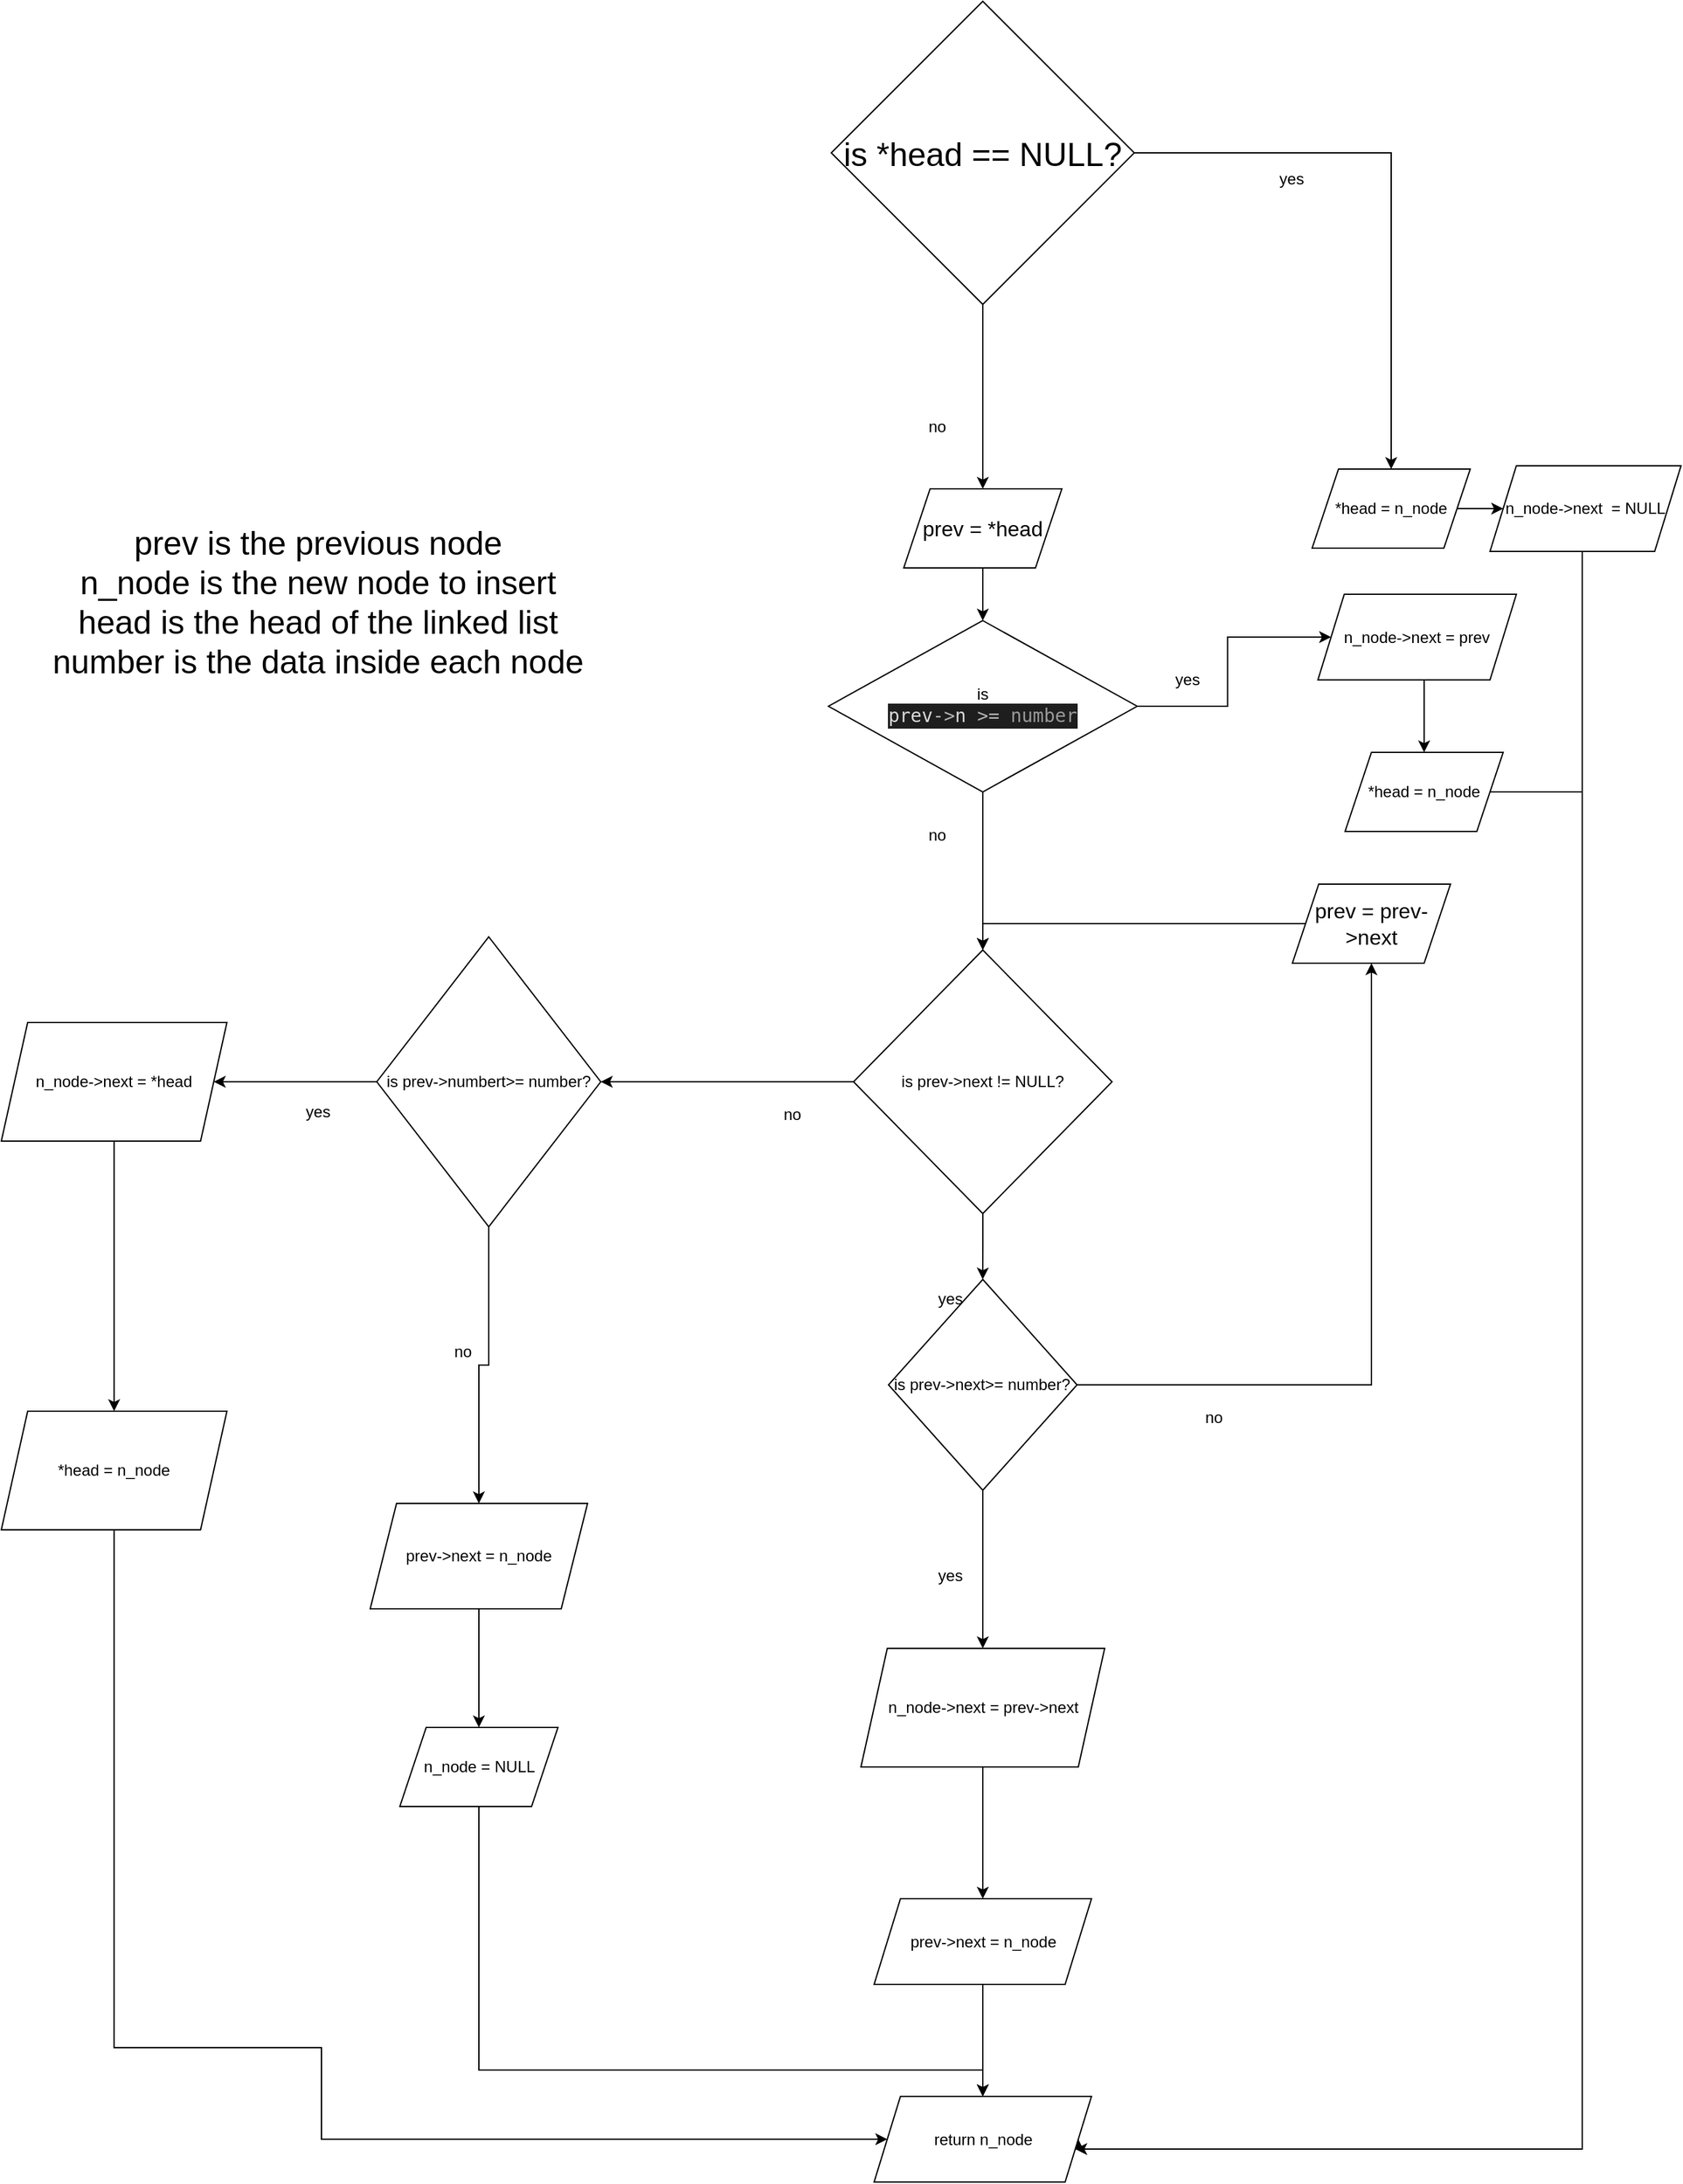 <mxfile version="21.6.2" type="github">
  <diagram name="Page-1" id="-jojvnu9CKfeev1R-aue">
    <mxGraphModel dx="3397" dy="2754" grid="1" gridSize="10" guides="1" tooltips="1" connect="1" arrows="1" fold="1" page="1" pageScale="1" pageWidth="850" pageHeight="1100" math="0" shadow="0">
      <root>
        <mxCell id="0" />
        <mxCell id="1" parent="0" />
        <mxCell id="FrgEP49qUgRcy6b8qw3s-23" style="edgeStyle=orthogonalEdgeStyle;rounded=0;orthogonalLoop=1;jettySize=auto;html=1;exitX=1;exitY=0.5;exitDx=0;exitDy=0;entryX=1;entryY=0.5;entryDx=0;entryDy=0;" parent="1" edge="1">
          <mxGeometry relative="1" as="geometry">
            <mxPoint x="700" y="980" as="targetPoint" />
          </mxGeometry>
        </mxCell>
        <mxCell id="CXxHxpBOYkMWyndGR7CC-3" value="" style="edgeStyle=orthogonalEdgeStyle;rounded=0;orthogonalLoop=1;jettySize=auto;html=1;" parent="1" source="CXxHxpBOYkMWyndGR7CC-1" target="CXxHxpBOYkMWyndGR7CC-2" edge="1">
          <mxGeometry relative="1" as="geometry" />
        </mxCell>
        <mxCell id="CXxHxpBOYkMWyndGR7CC-10" value="" style="edgeStyle=orthogonalEdgeStyle;rounded=0;orthogonalLoop=1;jettySize=auto;html=1;" parent="1" source="CXxHxpBOYkMWyndGR7CC-1" target="CXxHxpBOYkMWyndGR7CC-9" edge="1">
          <mxGeometry relative="1" as="geometry" />
        </mxCell>
        <mxCell id="CXxHxpBOYkMWyndGR7CC-1" value="&lt;font style=&quot;font-size: 25px;&quot;&gt;is *head == NULL?&lt;/font&gt;" style="rhombus;whiteSpace=wrap;html=1;" parent="1" vertex="1">
          <mxGeometry x="260" y="-190" width="230" height="230" as="geometry" />
        </mxCell>
        <mxCell id="CXxHxpBOYkMWyndGR7CC-6" value="" style="edgeStyle=orthogonalEdgeStyle;rounded=0;orthogonalLoop=1;jettySize=auto;html=1;" parent="1" source="CXxHxpBOYkMWyndGR7CC-2" target="CXxHxpBOYkMWyndGR7CC-5" edge="1">
          <mxGeometry relative="1" as="geometry" />
        </mxCell>
        <mxCell id="CXxHxpBOYkMWyndGR7CC-2" value="*head = n_node" style="shape=parallelogram;perimeter=parallelogramPerimeter;whiteSpace=wrap;html=1;fixedSize=1;" parent="1" vertex="1">
          <mxGeometry x="625" y="165" width="120" height="60" as="geometry" />
        </mxCell>
        <mxCell id="CXxHxpBOYkMWyndGR7CC-4" value="yes" style="text;html=1;align=center;verticalAlign=middle;resizable=0;points=[];autosize=1;strokeColor=none;fillColor=none;" parent="1" vertex="1">
          <mxGeometry x="589.38" y="-70" width="40" height="30" as="geometry" />
        </mxCell>
        <mxCell id="CXxHxpBOYkMWyndGR7CC-39" style="edgeStyle=orthogonalEdgeStyle;rounded=0;orthogonalLoop=1;jettySize=auto;html=1;exitX=0.5;exitY=1;exitDx=0;exitDy=0;entryX=1;entryY=0.5;entryDx=0;entryDy=0;" parent="1" source="CXxHxpBOYkMWyndGR7CC-5" target="CXxHxpBOYkMWyndGR7CC-27" edge="1">
          <mxGeometry relative="1" as="geometry">
            <Array as="points">
              <mxPoint x="830" y="228" />
              <mxPoint x="830" y="1440" />
              <mxPoint x="448" y="1440" />
            </Array>
          </mxGeometry>
        </mxCell>
        <mxCell id="CXxHxpBOYkMWyndGR7CC-5" value="n_node-&amp;gt;next&amp;nbsp; = NULL" style="shape=parallelogram;perimeter=parallelogramPerimeter;whiteSpace=wrap;html=1;fixedSize=1;" parent="1" vertex="1">
          <mxGeometry x="760" y="162.5" width="145" height="65" as="geometry" />
        </mxCell>
        <mxCell id="CXxHxpBOYkMWyndGR7CC-60" style="edgeStyle=orthogonalEdgeStyle;rounded=0;orthogonalLoop=1;jettySize=auto;html=1;exitX=0.5;exitY=1;exitDx=0;exitDy=0;entryX=0.5;entryY=0;entryDx=0;entryDy=0;" parent="1" source="CXxHxpBOYkMWyndGR7CC-9" target="CXxHxpBOYkMWyndGR7CC-59" edge="1">
          <mxGeometry relative="1" as="geometry" />
        </mxCell>
        <mxCell id="CXxHxpBOYkMWyndGR7CC-9" value="&lt;font style=&quot;font-size: 16px;&quot;&gt;prev = *head&lt;/font&gt;" style="shape=parallelogram;perimeter=parallelogramPerimeter;whiteSpace=wrap;html=1;fixedSize=1;" parent="1" vertex="1">
          <mxGeometry x="315" y="180" width="120" height="60" as="geometry" />
        </mxCell>
        <mxCell id="CXxHxpBOYkMWyndGR7CC-14" value="" style="edgeStyle=orthogonalEdgeStyle;rounded=0;orthogonalLoop=1;jettySize=auto;html=1;exitX=1;exitY=0.5;exitDx=0;exitDy=0;" parent="1" source="CXxHxpBOYkMWyndGR7CC-41" target="CXxHxpBOYkMWyndGR7CC-13" edge="1">
          <mxGeometry relative="1" as="geometry" />
        </mxCell>
        <mxCell id="CXxHxpBOYkMWyndGR7CC-35" value="" style="edgeStyle=orthogonalEdgeStyle;rounded=0;orthogonalLoop=1;jettySize=auto;html=1;entryX=1;entryY=0.5;entryDx=0;entryDy=0;" parent="1" source="CXxHxpBOYkMWyndGR7CC-11" target="CXxHxpBOYkMWyndGR7CC-46" edge="1">
          <mxGeometry relative="1" as="geometry" />
        </mxCell>
        <mxCell id="CXxHxpBOYkMWyndGR7CC-42" value="" style="edgeStyle=orthogonalEdgeStyle;rounded=0;orthogonalLoop=1;jettySize=auto;html=1;" parent="1" source="CXxHxpBOYkMWyndGR7CC-11" target="CXxHxpBOYkMWyndGR7CC-41" edge="1">
          <mxGeometry relative="1" as="geometry" />
        </mxCell>
        <mxCell id="CXxHxpBOYkMWyndGR7CC-11" value="is prev-&amp;gt;next != NULL?&lt;br&gt;" style="rhombus;whiteSpace=wrap;html=1;" parent="1" vertex="1">
          <mxGeometry x="276.88" y="530" width="196.25" height="200" as="geometry" />
        </mxCell>
        <mxCell id="CXxHxpBOYkMWyndGR7CC-18" style="edgeStyle=orthogonalEdgeStyle;rounded=0;orthogonalLoop=1;jettySize=auto;html=1;exitX=0;exitY=0.5;exitDx=0;exitDy=0;entryX=0.5;entryY=0;entryDx=0;entryDy=0;" parent="1" source="CXxHxpBOYkMWyndGR7CC-13" target="CXxHxpBOYkMWyndGR7CC-11" edge="1">
          <mxGeometry relative="1" as="geometry">
            <Array as="points">
              <mxPoint x="375" y="510" />
            </Array>
          </mxGeometry>
        </mxCell>
        <mxCell id="CXxHxpBOYkMWyndGR7CC-13" value="&lt;font style=&quot;font-size: 16px;&quot;&gt;prev = prev-&amp;gt;next&lt;/font&gt;" style="shape=parallelogram;perimeter=parallelogramPerimeter;whiteSpace=wrap;html=1;fixedSize=1;" parent="1" vertex="1">
          <mxGeometry x="610" y="480" width="120" height="60" as="geometry" />
        </mxCell>
        <mxCell id="CXxHxpBOYkMWyndGR7CC-19" value="no" style="text;html=1;align=center;verticalAlign=middle;resizable=0;points=[];autosize=1;strokeColor=none;fillColor=none;" parent="1" vertex="1">
          <mxGeometry x="530" y="870" width="40" height="30" as="geometry" />
        </mxCell>
        <mxCell id="CXxHxpBOYkMWyndGR7CC-26" value="" style="edgeStyle=orthogonalEdgeStyle;rounded=0;orthogonalLoop=1;jettySize=auto;html=1;" parent="1" source="CXxHxpBOYkMWyndGR7CC-22" target="CXxHxpBOYkMWyndGR7CC-25" edge="1">
          <mxGeometry relative="1" as="geometry" />
        </mxCell>
        <mxCell id="CXxHxpBOYkMWyndGR7CC-22" value="n_node-&amp;gt;next = prev-&amp;gt;next" style="shape=parallelogram;perimeter=parallelogramPerimeter;whiteSpace=wrap;html=1;fixedSize=1;" parent="1" vertex="1">
          <mxGeometry x="282.5" y="1060" width="185" height="90" as="geometry" />
        </mxCell>
        <mxCell id="CXxHxpBOYkMWyndGR7CC-24" value="yes" style="text;html=1;align=center;verticalAlign=middle;resizable=0;points=[];autosize=1;strokeColor=none;fillColor=none;" parent="1" vertex="1">
          <mxGeometry x="330" y="990" width="40" height="30" as="geometry" />
        </mxCell>
        <mxCell id="CXxHxpBOYkMWyndGR7CC-28" value="" style="edgeStyle=orthogonalEdgeStyle;rounded=0;orthogonalLoop=1;jettySize=auto;html=1;" parent="1" source="CXxHxpBOYkMWyndGR7CC-25" target="CXxHxpBOYkMWyndGR7CC-27" edge="1">
          <mxGeometry relative="1" as="geometry" />
        </mxCell>
        <mxCell id="CXxHxpBOYkMWyndGR7CC-25" value="prev-&amp;gt;next = n_node" style="shape=parallelogram;perimeter=parallelogramPerimeter;whiteSpace=wrap;html=1;fixedSize=1;" parent="1" vertex="1">
          <mxGeometry x="292.5" y="1250" width="165" height="65" as="geometry" />
        </mxCell>
        <mxCell id="CXxHxpBOYkMWyndGR7CC-27" value="return n_node" style="shape=parallelogram;perimeter=parallelogramPerimeter;whiteSpace=wrap;html=1;fixedSize=1;" parent="1" vertex="1">
          <mxGeometry x="292.5" y="1400" width="165" height="65" as="geometry" />
        </mxCell>
        <mxCell id="CXxHxpBOYkMWyndGR7CC-37" value="" style="edgeStyle=orthogonalEdgeStyle;rounded=0;orthogonalLoop=1;jettySize=auto;html=1;" parent="1" source="CXxHxpBOYkMWyndGR7CC-34" target="CXxHxpBOYkMWyndGR7CC-36" edge="1">
          <mxGeometry relative="1" as="geometry" />
        </mxCell>
        <mxCell id="CXxHxpBOYkMWyndGR7CC-34" value="n_node-&amp;gt;next = *head" style="shape=parallelogram;perimeter=parallelogramPerimeter;whiteSpace=wrap;html=1;fixedSize=1;" parent="1" vertex="1">
          <mxGeometry x="-370" y="585" width="171.25" height="90" as="geometry" />
        </mxCell>
        <mxCell id="CXxHxpBOYkMWyndGR7CC-40" style="edgeStyle=orthogonalEdgeStyle;rounded=0;orthogonalLoop=1;jettySize=auto;html=1;exitX=0.5;exitY=1;exitDx=0;exitDy=0;entryX=0;entryY=0.5;entryDx=0;entryDy=0;" parent="1" source="CXxHxpBOYkMWyndGR7CC-36" target="CXxHxpBOYkMWyndGR7CC-27" edge="1">
          <mxGeometry relative="1" as="geometry">
            <Array as="points">
              <mxPoint x="-127" y="1363" />
            </Array>
          </mxGeometry>
        </mxCell>
        <mxCell id="CXxHxpBOYkMWyndGR7CC-36" value="*head = n_node" style="shape=parallelogram;perimeter=parallelogramPerimeter;whiteSpace=wrap;html=1;fixedSize=1;" parent="1" vertex="1">
          <mxGeometry x="-370" y="880" width="171.25" height="90" as="geometry" />
        </mxCell>
        <mxCell id="CXxHxpBOYkMWyndGR7CC-43" style="edgeStyle=orthogonalEdgeStyle;rounded=0;orthogonalLoop=1;jettySize=auto;html=1;exitX=0.5;exitY=1;exitDx=0;exitDy=0;entryX=0.5;entryY=0;entryDx=0;entryDy=0;" parent="1" source="CXxHxpBOYkMWyndGR7CC-41" target="CXxHxpBOYkMWyndGR7CC-22" edge="1">
          <mxGeometry relative="1" as="geometry" />
        </mxCell>
        <mxCell id="CXxHxpBOYkMWyndGR7CC-41" value="is prev-&amp;gt;next&amp;gt;= number?" style="rhombus;whiteSpace=wrap;html=1;" parent="1" vertex="1">
          <mxGeometry x="303.44" y="780" width="143.12" height="160" as="geometry" />
        </mxCell>
        <mxCell id="CXxHxpBOYkMWyndGR7CC-44" value="yes" style="text;html=1;align=center;verticalAlign=middle;resizable=0;points=[];autosize=1;strokeColor=none;fillColor=none;" parent="1" vertex="1">
          <mxGeometry x="330" y="780" width="40" height="30" as="geometry" />
        </mxCell>
        <mxCell id="CXxHxpBOYkMWyndGR7CC-45" value="no" style="text;html=1;align=center;verticalAlign=middle;resizable=0;points=[];autosize=1;strokeColor=none;fillColor=none;" parent="1" vertex="1">
          <mxGeometry x="210" y="640" width="40" height="30" as="geometry" />
        </mxCell>
        <mxCell id="CXxHxpBOYkMWyndGR7CC-51" value="" style="edgeStyle=orthogonalEdgeStyle;rounded=0;orthogonalLoop=1;jettySize=auto;html=1;" parent="1" source="CXxHxpBOYkMWyndGR7CC-46" target="CXxHxpBOYkMWyndGR7CC-50" edge="1">
          <mxGeometry relative="1" as="geometry" />
        </mxCell>
        <mxCell id="CXxHxpBOYkMWyndGR7CC-56" style="edgeStyle=orthogonalEdgeStyle;rounded=0;orthogonalLoop=1;jettySize=auto;html=1;exitX=0;exitY=0.5;exitDx=0;exitDy=0;entryX=1;entryY=0.5;entryDx=0;entryDy=0;" parent="1" source="CXxHxpBOYkMWyndGR7CC-46" target="CXxHxpBOYkMWyndGR7CC-34" edge="1">
          <mxGeometry relative="1" as="geometry" />
        </mxCell>
        <mxCell id="CXxHxpBOYkMWyndGR7CC-46" value="is prev-&amp;gt;numbert&amp;gt;= number?&lt;br&gt;" style="rhombus;whiteSpace=wrap;html=1;" parent="1" vertex="1">
          <mxGeometry x="-85" y="520" width="170" height="220" as="geometry" />
        </mxCell>
        <mxCell id="CXxHxpBOYkMWyndGR7CC-53" value="" style="edgeStyle=orthogonalEdgeStyle;rounded=0;orthogonalLoop=1;jettySize=auto;html=1;" parent="1" source="CXxHxpBOYkMWyndGR7CC-50" target="CXxHxpBOYkMWyndGR7CC-52" edge="1">
          <mxGeometry relative="1" as="geometry" />
        </mxCell>
        <mxCell id="CXxHxpBOYkMWyndGR7CC-50" value="prev-&amp;gt;next = n_node" style="shape=parallelogram;perimeter=parallelogramPerimeter;whiteSpace=wrap;html=1;fixedSize=1;" parent="1" vertex="1">
          <mxGeometry x="-90" y="950" width="165" height="80" as="geometry" />
        </mxCell>
        <mxCell id="CXxHxpBOYkMWyndGR7CC-54" style="edgeStyle=orthogonalEdgeStyle;rounded=0;orthogonalLoop=1;jettySize=auto;html=1;exitX=0.5;exitY=1;exitDx=0;exitDy=0;entryX=0.5;entryY=0;entryDx=0;entryDy=0;" parent="1" source="CXxHxpBOYkMWyndGR7CC-52" target="CXxHxpBOYkMWyndGR7CC-27" edge="1">
          <mxGeometry relative="1" as="geometry">
            <Array as="points">
              <mxPoint x="-8" y="1380" />
              <mxPoint x="375" y="1380" />
            </Array>
          </mxGeometry>
        </mxCell>
        <mxCell id="CXxHxpBOYkMWyndGR7CC-52" value="n_node = NULL" style="shape=parallelogram;perimeter=parallelogramPerimeter;whiteSpace=wrap;html=1;fixedSize=1;" parent="1" vertex="1">
          <mxGeometry x="-67.5" y="1120" width="120" height="60" as="geometry" />
        </mxCell>
        <mxCell id="CXxHxpBOYkMWyndGR7CC-55" value="no" style="text;html=1;align=center;verticalAlign=middle;resizable=0;points=[];autosize=1;strokeColor=none;fillColor=none;" parent="1" vertex="1">
          <mxGeometry x="-40" y="820" width="40" height="30" as="geometry" />
        </mxCell>
        <mxCell id="CXxHxpBOYkMWyndGR7CC-57" value="yes" style="text;html=1;align=center;verticalAlign=middle;resizable=0;points=[];autosize=1;strokeColor=none;fillColor=none;" parent="1" vertex="1">
          <mxGeometry x="-150" y="638" width="40" height="30" as="geometry" />
        </mxCell>
        <mxCell id="CXxHxpBOYkMWyndGR7CC-61" style="edgeStyle=orthogonalEdgeStyle;rounded=0;orthogonalLoop=1;jettySize=auto;html=1;exitX=0.5;exitY=1;exitDx=0;exitDy=0;entryX=0.5;entryY=0;entryDx=0;entryDy=0;" parent="1" source="CXxHxpBOYkMWyndGR7CC-59" target="CXxHxpBOYkMWyndGR7CC-11" edge="1">
          <mxGeometry relative="1" as="geometry" />
        </mxCell>
        <mxCell id="CXxHxpBOYkMWyndGR7CC-65" value="" style="edgeStyle=orthogonalEdgeStyle;rounded=0;orthogonalLoop=1;jettySize=auto;html=1;" parent="1" source="CXxHxpBOYkMWyndGR7CC-59" target="CXxHxpBOYkMWyndGR7CC-64" edge="1">
          <mxGeometry relative="1" as="geometry" />
        </mxCell>
        <mxCell id="CXxHxpBOYkMWyndGR7CC-59" value="is &lt;div style=&quot;color: rgb(218, 218, 218); background-color: rgb(30, 30, 30); font-family: &amp;quot;Droid Sans Mono&amp;quot;, &amp;quot;monospace&amp;quot;, monospace; font-weight: normal; font-size: 14px; line-height: 19px;&quot;&gt;&lt;div&gt;prev&lt;span style=&quot;color: #b4b4b4;&quot;&gt;-&amp;gt;&lt;/span&gt;&lt;span style=&quot;color: #dadada;&quot;&gt;n&lt;/span&gt;&lt;span style=&quot;color: #dadada;&quot;&gt; &lt;/span&gt;&lt;span style=&quot;color: #b4b4b4;&quot;&gt;&amp;gt;=&lt;/span&gt;&lt;span style=&quot;color: #dadada;&quot;&gt; &lt;/span&gt;&lt;span style=&quot;color: #9a9a9a;&quot;&gt;number&lt;/span&gt;&lt;/div&gt;&lt;/div&gt;" style="rhombus;whiteSpace=wrap;html=1;" parent="1" vertex="1">
          <mxGeometry x="257.82" y="280" width="234.37" height="130" as="geometry" />
        </mxCell>
        <mxCell id="CXxHxpBOYkMWyndGR7CC-62" value="no" style="text;html=1;align=center;verticalAlign=middle;resizable=0;points=[];autosize=1;strokeColor=none;fillColor=none;" parent="1" vertex="1">
          <mxGeometry x="320" y="428" width="40" height="30" as="geometry" />
        </mxCell>
        <mxCell id="CXxHxpBOYkMWyndGR7CC-67" style="edgeStyle=orthogonalEdgeStyle;rounded=0;orthogonalLoop=1;jettySize=auto;html=1;exitX=1;exitY=0.5;exitDx=0;exitDy=0;" parent="1" source="CXxHxpBOYkMWyndGR7CC-64" target="CXxHxpBOYkMWyndGR7CC-66" edge="1">
          <mxGeometry relative="1" as="geometry">
            <Array as="points">
              <mxPoint x="710" y="293" />
            </Array>
          </mxGeometry>
        </mxCell>
        <mxCell id="CXxHxpBOYkMWyndGR7CC-64" value="n_node-&amp;gt;next = prev" style="shape=parallelogram;perimeter=parallelogramPerimeter;whiteSpace=wrap;html=1;fixedSize=1;" parent="1" vertex="1">
          <mxGeometry x="629.38" y="260" width="150.63" height="65" as="geometry" />
        </mxCell>
        <mxCell id="JXXa7GjcEoNIcC7SGcLZ-3" style="edgeStyle=orthogonalEdgeStyle;rounded=0;orthogonalLoop=1;jettySize=auto;html=1;exitX=0.5;exitY=1;exitDx=0;exitDy=0;" parent="1" source="CXxHxpBOYkMWyndGR7CC-66" target="CXxHxpBOYkMWyndGR7CC-27" edge="1">
          <mxGeometry relative="1" as="geometry">
            <Array as="points">
              <mxPoint x="710" y="410" />
              <mxPoint x="830" y="410" />
              <mxPoint x="830" y="1440" />
            </Array>
          </mxGeometry>
        </mxCell>
        <mxCell id="CXxHxpBOYkMWyndGR7CC-66" value="*head = n_node" style="shape=parallelogram;perimeter=parallelogramPerimeter;whiteSpace=wrap;html=1;fixedSize=1;" parent="1" vertex="1">
          <mxGeometry x="650" y="380" width="120" height="60" as="geometry" />
        </mxCell>
        <mxCell id="JXXa7GjcEoNIcC7SGcLZ-1" value="no" style="text;html=1;align=center;verticalAlign=middle;resizable=0;points=[];autosize=1;strokeColor=none;fillColor=none;" parent="1" vertex="1">
          <mxGeometry x="320" y="118" width="40" height="30" as="geometry" />
        </mxCell>
        <mxCell id="JXXa7GjcEoNIcC7SGcLZ-2" value="yes" style="text;html=1;align=center;verticalAlign=middle;resizable=0;points=[];autosize=1;strokeColor=none;fillColor=none;" parent="1" vertex="1">
          <mxGeometry x="510" y="310" width="40" height="30" as="geometry" />
        </mxCell>
        <mxCell id="JXXa7GjcEoNIcC7SGcLZ-4" value="&lt;font style=&quot;font-size: 25px;&quot;&gt;prev is the previous node &lt;br&gt;n_node is the new node to insert&lt;br&gt;head is the head of the linked list&lt;br&gt;number is the data inside each node&lt;br&gt;&lt;/font&gt;" style="text;html=1;align=center;verticalAlign=middle;resizable=0;points=[];autosize=1;strokeColor=none;fillColor=none;" parent="1" vertex="1">
          <mxGeometry x="-345" y="200" width="430" height="130" as="geometry" />
        </mxCell>
      </root>
    </mxGraphModel>
  </diagram>
</mxfile>
